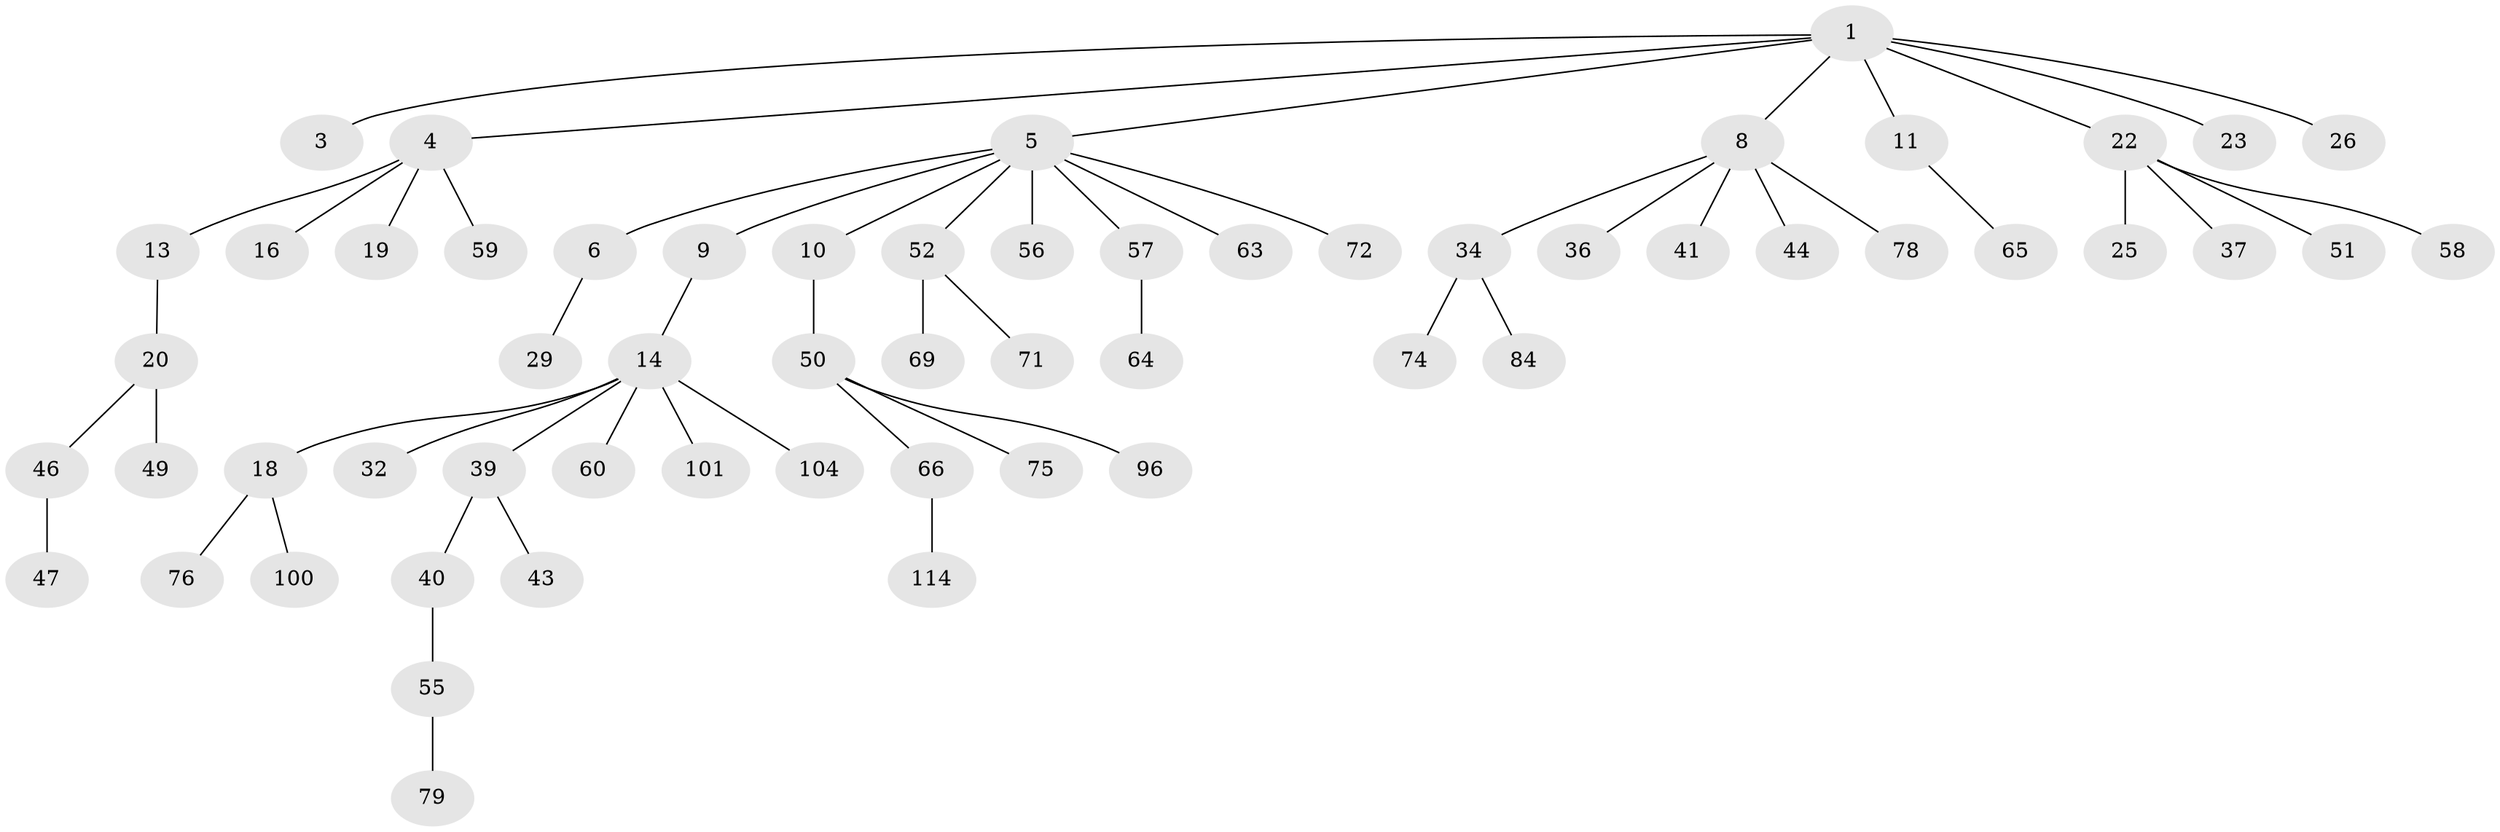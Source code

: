 // original degree distribution, {6: 0.03389830508474576, 4: 0.09322033898305085, 2: 0.2627118644067797, 5: 0.00847457627118644, 7: 0.00847457627118644, 3: 0.09322033898305085, 1: 0.5}
// Generated by graph-tools (version 1.1) at 2025/15/03/09/25 04:15:40]
// undirected, 59 vertices, 58 edges
graph export_dot {
graph [start="1"]
  node [color=gray90,style=filled];
  1 [super="+2"];
  3 [super="+30"];
  4 [super="+31+15+7"];
  5 [super="+21"];
  6 [super="+97+27"];
  8 [super="+62+102+12+38"];
  9;
  10 [super="+70+95"];
  11;
  13 [super="+17"];
  14 [super="+35"];
  16;
  18 [super="+73+68+113"];
  19 [super="+86"];
  20 [super="+48"];
  22 [super="+24"];
  23;
  25 [super="+45+117+107"];
  26 [super="+80+82"];
  29 [super="+89"];
  32;
  34;
  36;
  37;
  39;
  40;
  41;
  43;
  44 [super="+91"];
  46;
  47;
  49;
  50;
  51;
  52 [super="+77"];
  55;
  56 [super="+67"];
  57;
  58 [super="+92"];
  59;
  60 [super="+61"];
  63;
  64;
  65;
  66;
  69;
  71 [super="+83"];
  72;
  74 [super="+112"];
  75 [super="+93"];
  76;
  78 [super="+98"];
  79;
  84;
  96;
  100;
  101;
  104;
  114;
  1 -- 3;
  1 -- 4;
  1 -- 11;
  1 -- 22;
  1 -- 26;
  1 -- 8;
  1 -- 5;
  1 -- 23;
  4 -- 13;
  4 -- 59;
  4 -- 16;
  4 -- 19;
  5 -- 6;
  5 -- 9;
  5 -- 10;
  5 -- 52;
  5 -- 72;
  5 -- 56;
  5 -- 57;
  5 -- 63;
  6 -- 29;
  8 -- 34;
  8 -- 36;
  8 -- 41;
  8 -- 44;
  8 -- 78;
  9 -- 14;
  10 -- 50;
  11 -- 65;
  13 -- 20;
  14 -- 18;
  14 -- 32;
  14 -- 101;
  14 -- 104;
  14 -- 60;
  14 -- 39;
  18 -- 100;
  18 -- 76;
  20 -- 46;
  20 -- 49;
  22 -- 37;
  22 -- 51;
  22 -- 25;
  22 -- 58;
  34 -- 74;
  34 -- 84;
  39 -- 40;
  39 -- 43;
  40 -- 55;
  46 -- 47;
  50 -- 66;
  50 -- 75;
  50 -- 96;
  52 -- 69;
  52 -- 71;
  55 -- 79;
  57 -- 64;
  66 -- 114;
}
